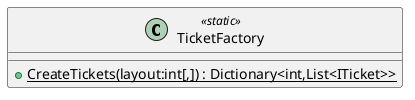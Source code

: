 @startuml
class TicketFactory <<static>> {
    + {static} CreateTickets(layout:int[,]) : Dictionary<int,List<ITicket>>
}
@enduml

